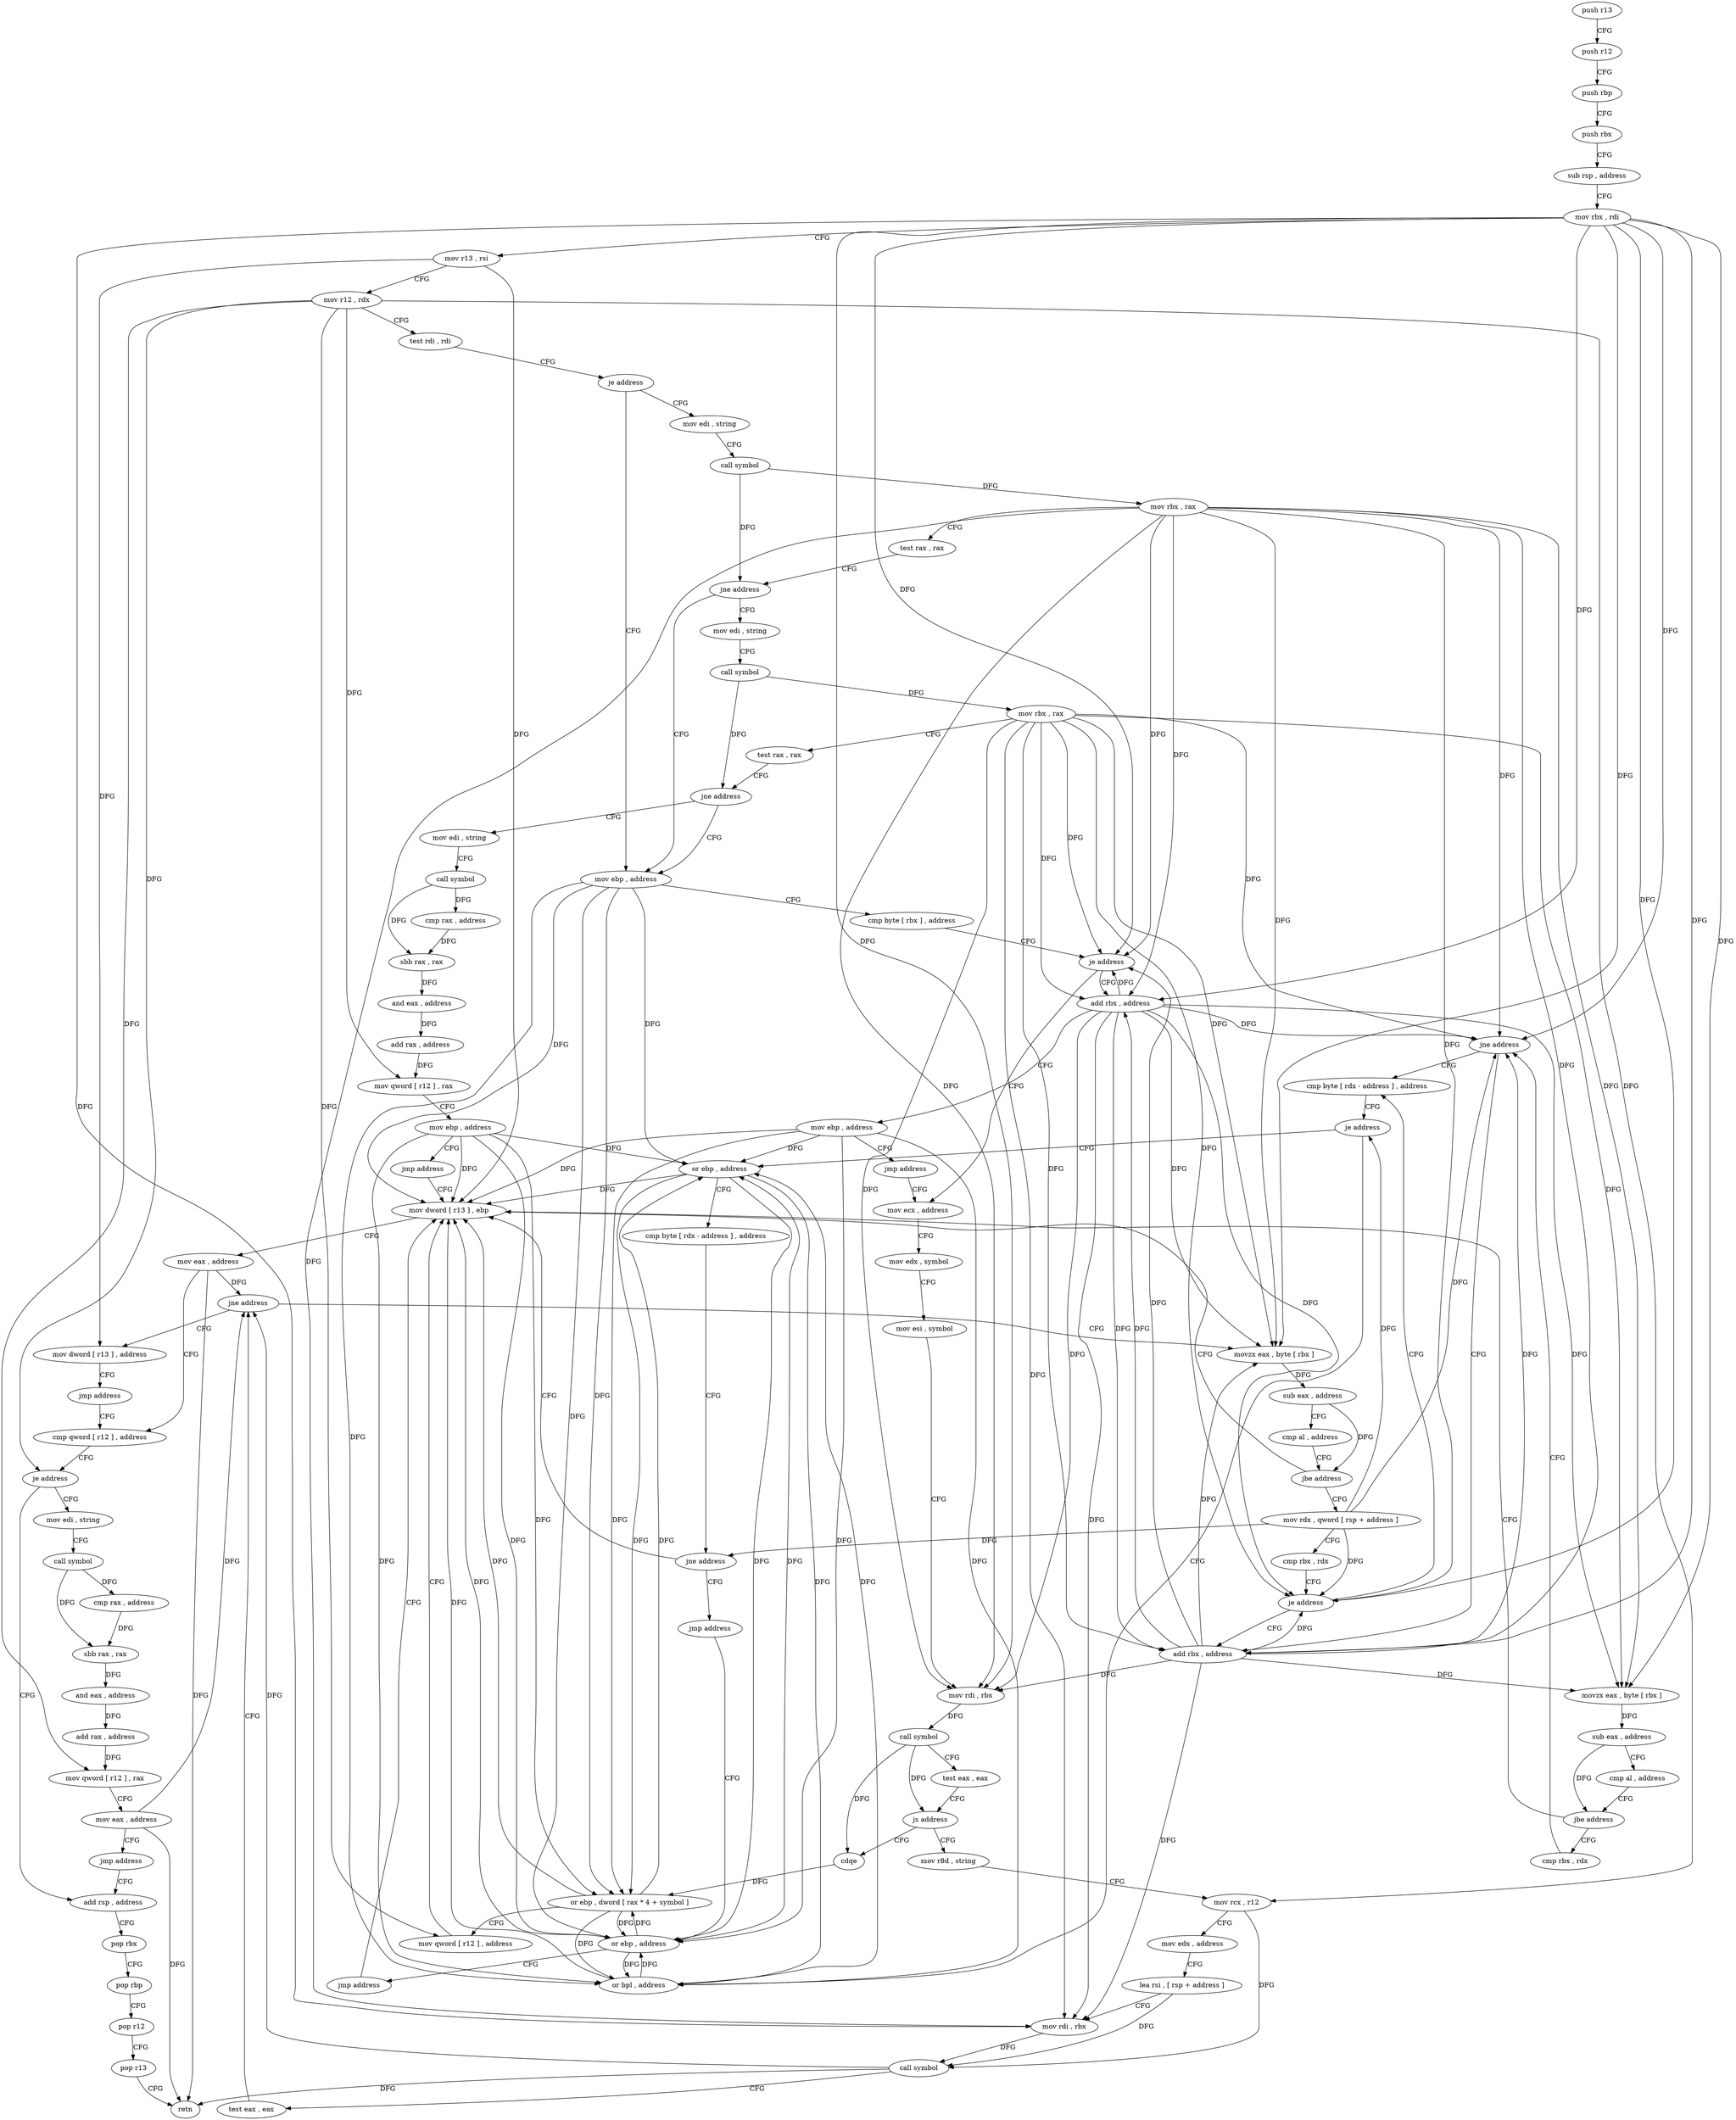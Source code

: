 digraph "func" {
"4222289" [label = "push r13" ]
"4222291" [label = "push r12" ]
"4222293" [label = "push rbp" ]
"4222294" [label = "push rbx" ]
"4222295" [label = "sub rsp , address" ]
"4222299" [label = "mov rbx , rdi" ]
"4222302" [label = "mov r13 , rsi" ]
"4222305" [label = "mov r12 , rdx" ]
"4222308" [label = "test rdi , rdi" ]
"4222311" [label = "je address" ]
"4222406" [label = "mov edi , string" ]
"4222313" [label = "mov ebp , address" ]
"4222411" [label = "call symbol" ]
"4222416" [label = "mov rbx , rax" ]
"4222419" [label = "test rax , rax" ]
"4222422" [label = "jne address" ]
"4222424" [label = "mov edi , string" ]
"4222318" [label = "cmp byte [ rbx ] , address" ]
"4222321" [label = "je address" ]
"4222485" [label = "add rbx , address" ]
"4222327" [label = "mov ecx , address" ]
"4222429" [label = "call symbol" ]
"4222434" [label = "mov rbx , rax" ]
"4222437" [label = "test rax , rax" ]
"4222440" [label = "jne address" ]
"4222446" [label = "mov edi , string" ]
"4222489" [label = "mov ebp , address" ]
"4222494" [label = "jmp address" ]
"4222332" [label = "mov edx , symbol" ]
"4222337" [label = "mov esi , symbol" ]
"4222342" [label = "mov rdi , rbx" ]
"4222345" [label = "call symbol" ]
"4222350" [label = "test eax , eax" ]
"4222352" [label = "js address" ]
"4222499" [label = "mov r8d , string" ]
"4222358" [label = "cdqe" ]
"4222451" [label = "call symbol" ]
"4222456" [label = "cmp rax , address" ]
"4222460" [label = "sbb rax , rax" ]
"4222463" [label = "and eax , address" ]
"4222468" [label = "add rax , address" ]
"4222474" [label = "mov qword [ r12 ] , rax" ]
"4222478" [label = "mov ebp , address" ]
"4222483" [label = "jmp address" ]
"4222375" [label = "mov dword [ r13 ] , ebp" ]
"4222505" [label = "mov rcx , r12" ]
"4222508" [label = "mov edx , address" ]
"4222513" [label = "lea rsi , [ rsp + address ]" ]
"4222518" [label = "mov rdi , rbx" ]
"4222521" [label = "call symbol" ]
"4222526" [label = "test eax , eax" ]
"4222528" [label = "jne address" ]
"4222595" [label = "mov dword [ r13 ] , address" ]
"4222530" [label = "movzx eax , byte [ rbx ]" ]
"4222360" [label = "or ebp , dword [ rax * 4 + symbol ]" ]
"4222367" [label = "mov qword [ r12 ] , address" ]
"4222379" [label = "mov eax , address" ]
"4222384" [label = "cmp qword [ r12 ] , address" ]
"4222603" [label = "jmp address" ]
"4222533" [label = "sub eax , address" ]
"4222536" [label = "cmp al , address" ]
"4222538" [label = "jbe address" ]
"4222544" [label = "mov rdx , qword [ rsp + address ]" ]
"4222626" [label = "mov edi , string" ]
"4222631" [label = "call symbol" ]
"4222636" [label = "cmp rax , address" ]
"4222640" [label = "sbb rax , rax" ]
"4222643" [label = "and eax , address" ]
"4222648" [label = "add rax , address" ]
"4222654" [label = "mov qword [ r12 ] , rax" ]
"4222658" [label = "mov eax , address" ]
"4222663" [label = "jmp address" ]
"4222395" [label = "add rsp , address" ]
"4222399" [label = "pop rbx" ]
"4222400" [label = "pop rbp" ]
"4222401" [label = "pop r12" ]
"4222403" [label = "pop r13" ]
"4222405" [label = "retn" ]
"4222389" [label = "je address" ]
"4222549" [label = "cmp rbx , rdx" ]
"4222552" [label = "je address" ]
"4222577" [label = "cmp byte [ rdx - address ] , address" ]
"4222554" [label = "add rbx , address" ]
"4222581" [label = "je address" ]
"4222608" [label = "or ebp , address" ]
"4222583" [label = "or bpl , address" ]
"4222558" [label = "movzx eax , byte [ rbx ]" ]
"4222561" [label = "sub eax , address" ]
"4222564" [label = "cmp al , address" ]
"4222566" [label = "jbe address" ]
"4222572" [label = "cmp rbx , rdx" ]
"4222614" [label = "cmp byte [ rdx - address ] , address" ]
"4222618" [label = "jne address" ]
"4222624" [label = "jmp address" ]
"4222587" [label = "or ebp , address" ]
"4222575" [label = "jne address" ]
"4222590" [label = "jmp address" ]
"4222289" -> "4222291" [ label = "CFG" ]
"4222291" -> "4222293" [ label = "CFG" ]
"4222293" -> "4222294" [ label = "CFG" ]
"4222294" -> "4222295" [ label = "CFG" ]
"4222295" -> "4222299" [ label = "CFG" ]
"4222299" -> "4222302" [ label = "CFG" ]
"4222299" -> "4222321" [ label = "DFG" ]
"4222299" -> "4222485" [ label = "DFG" ]
"4222299" -> "4222342" [ label = "DFG" ]
"4222299" -> "4222518" [ label = "DFG" ]
"4222299" -> "4222530" [ label = "DFG" ]
"4222299" -> "4222552" [ label = "DFG" ]
"4222299" -> "4222554" [ label = "DFG" ]
"4222299" -> "4222558" [ label = "DFG" ]
"4222299" -> "4222575" [ label = "DFG" ]
"4222302" -> "4222305" [ label = "CFG" ]
"4222302" -> "4222375" [ label = "DFG" ]
"4222302" -> "4222595" [ label = "DFG" ]
"4222305" -> "4222308" [ label = "CFG" ]
"4222305" -> "4222474" [ label = "DFG" ]
"4222305" -> "4222505" [ label = "DFG" ]
"4222305" -> "4222367" [ label = "DFG" ]
"4222305" -> "4222389" [ label = "DFG" ]
"4222305" -> "4222654" [ label = "DFG" ]
"4222308" -> "4222311" [ label = "CFG" ]
"4222311" -> "4222406" [ label = "CFG" ]
"4222311" -> "4222313" [ label = "CFG" ]
"4222406" -> "4222411" [ label = "CFG" ]
"4222313" -> "4222318" [ label = "CFG" ]
"4222313" -> "4222360" [ label = "DFG" ]
"4222313" -> "4222375" [ label = "DFG" ]
"4222313" -> "4222608" [ label = "DFG" ]
"4222313" -> "4222583" [ label = "DFG" ]
"4222313" -> "4222587" [ label = "DFG" ]
"4222411" -> "4222416" [ label = "DFG" ]
"4222411" -> "4222422" [ label = "DFG" ]
"4222416" -> "4222419" [ label = "CFG" ]
"4222416" -> "4222321" [ label = "DFG" ]
"4222416" -> "4222485" [ label = "DFG" ]
"4222416" -> "4222342" [ label = "DFG" ]
"4222416" -> "4222518" [ label = "DFG" ]
"4222416" -> "4222530" [ label = "DFG" ]
"4222416" -> "4222552" [ label = "DFG" ]
"4222416" -> "4222554" [ label = "DFG" ]
"4222416" -> "4222558" [ label = "DFG" ]
"4222416" -> "4222575" [ label = "DFG" ]
"4222419" -> "4222422" [ label = "CFG" ]
"4222422" -> "4222313" [ label = "CFG" ]
"4222422" -> "4222424" [ label = "CFG" ]
"4222424" -> "4222429" [ label = "CFG" ]
"4222318" -> "4222321" [ label = "CFG" ]
"4222321" -> "4222485" [ label = "CFG" ]
"4222321" -> "4222327" [ label = "CFG" ]
"4222485" -> "4222489" [ label = "CFG" ]
"4222485" -> "4222321" [ label = "DFG" ]
"4222485" -> "4222342" [ label = "DFG" ]
"4222485" -> "4222518" [ label = "DFG" ]
"4222485" -> "4222530" [ label = "DFG" ]
"4222485" -> "4222552" [ label = "DFG" ]
"4222485" -> "4222554" [ label = "DFG" ]
"4222485" -> "4222558" [ label = "DFG" ]
"4222485" -> "4222575" [ label = "DFG" ]
"4222327" -> "4222332" [ label = "CFG" ]
"4222429" -> "4222434" [ label = "DFG" ]
"4222429" -> "4222440" [ label = "DFG" ]
"4222434" -> "4222437" [ label = "CFG" ]
"4222434" -> "4222321" [ label = "DFG" ]
"4222434" -> "4222485" [ label = "DFG" ]
"4222434" -> "4222342" [ label = "DFG" ]
"4222434" -> "4222518" [ label = "DFG" ]
"4222434" -> "4222530" [ label = "DFG" ]
"4222434" -> "4222552" [ label = "DFG" ]
"4222434" -> "4222554" [ label = "DFG" ]
"4222434" -> "4222558" [ label = "DFG" ]
"4222434" -> "4222575" [ label = "DFG" ]
"4222437" -> "4222440" [ label = "CFG" ]
"4222440" -> "4222313" [ label = "CFG" ]
"4222440" -> "4222446" [ label = "CFG" ]
"4222446" -> "4222451" [ label = "CFG" ]
"4222489" -> "4222494" [ label = "CFG" ]
"4222489" -> "4222360" [ label = "DFG" ]
"4222489" -> "4222375" [ label = "DFG" ]
"4222489" -> "4222608" [ label = "DFG" ]
"4222489" -> "4222583" [ label = "DFG" ]
"4222489" -> "4222587" [ label = "DFG" ]
"4222494" -> "4222327" [ label = "CFG" ]
"4222332" -> "4222337" [ label = "CFG" ]
"4222337" -> "4222342" [ label = "CFG" ]
"4222342" -> "4222345" [ label = "DFG" ]
"4222345" -> "4222350" [ label = "CFG" ]
"4222345" -> "4222352" [ label = "DFG" ]
"4222345" -> "4222358" [ label = "DFG" ]
"4222350" -> "4222352" [ label = "CFG" ]
"4222352" -> "4222499" [ label = "CFG" ]
"4222352" -> "4222358" [ label = "CFG" ]
"4222499" -> "4222505" [ label = "CFG" ]
"4222358" -> "4222360" [ label = "DFG" ]
"4222451" -> "4222456" [ label = "DFG" ]
"4222451" -> "4222460" [ label = "DFG" ]
"4222456" -> "4222460" [ label = "DFG" ]
"4222460" -> "4222463" [ label = "DFG" ]
"4222463" -> "4222468" [ label = "DFG" ]
"4222468" -> "4222474" [ label = "DFG" ]
"4222474" -> "4222478" [ label = "CFG" ]
"4222478" -> "4222483" [ label = "CFG" ]
"4222478" -> "4222360" [ label = "DFG" ]
"4222478" -> "4222375" [ label = "DFG" ]
"4222478" -> "4222608" [ label = "DFG" ]
"4222478" -> "4222583" [ label = "DFG" ]
"4222478" -> "4222587" [ label = "DFG" ]
"4222483" -> "4222375" [ label = "CFG" ]
"4222375" -> "4222379" [ label = "CFG" ]
"4222505" -> "4222508" [ label = "CFG" ]
"4222505" -> "4222521" [ label = "DFG" ]
"4222508" -> "4222513" [ label = "CFG" ]
"4222513" -> "4222518" [ label = "CFG" ]
"4222513" -> "4222521" [ label = "DFG" ]
"4222518" -> "4222521" [ label = "DFG" ]
"4222521" -> "4222526" [ label = "CFG" ]
"4222521" -> "4222528" [ label = "DFG" ]
"4222521" -> "4222405" [ label = "DFG" ]
"4222526" -> "4222528" [ label = "CFG" ]
"4222528" -> "4222595" [ label = "CFG" ]
"4222528" -> "4222530" [ label = "CFG" ]
"4222595" -> "4222603" [ label = "CFG" ]
"4222530" -> "4222533" [ label = "DFG" ]
"4222360" -> "4222367" [ label = "CFG" ]
"4222360" -> "4222375" [ label = "DFG" ]
"4222360" -> "4222608" [ label = "DFG" ]
"4222360" -> "4222583" [ label = "DFG" ]
"4222360" -> "4222587" [ label = "DFG" ]
"4222367" -> "4222375" [ label = "CFG" ]
"4222379" -> "4222384" [ label = "CFG" ]
"4222379" -> "4222528" [ label = "DFG" ]
"4222379" -> "4222405" [ label = "DFG" ]
"4222384" -> "4222389" [ label = "CFG" ]
"4222603" -> "4222384" [ label = "CFG" ]
"4222533" -> "4222536" [ label = "CFG" ]
"4222533" -> "4222538" [ label = "DFG" ]
"4222536" -> "4222538" [ label = "CFG" ]
"4222538" -> "4222375" [ label = "CFG" ]
"4222538" -> "4222544" [ label = "CFG" ]
"4222544" -> "4222549" [ label = "CFG" ]
"4222544" -> "4222552" [ label = "DFG" ]
"4222544" -> "4222581" [ label = "DFG" ]
"4222544" -> "4222618" [ label = "DFG" ]
"4222544" -> "4222575" [ label = "DFG" ]
"4222626" -> "4222631" [ label = "CFG" ]
"4222631" -> "4222636" [ label = "DFG" ]
"4222631" -> "4222640" [ label = "DFG" ]
"4222636" -> "4222640" [ label = "DFG" ]
"4222640" -> "4222643" [ label = "DFG" ]
"4222643" -> "4222648" [ label = "DFG" ]
"4222648" -> "4222654" [ label = "DFG" ]
"4222654" -> "4222658" [ label = "CFG" ]
"4222658" -> "4222663" [ label = "CFG" ]
"4222658" -> "4222528" [ label = "DFG" ]
"4222658" -> "4222405" [ label = "DFG" ]
"4222663" -> "4222395" [ label = "CFG" ]
"4222395" -> "4222399" [ label = "CFG" ]
"4222399" -> "4222400" [ label = "CFG" ]
"4222400" -> "4222401" [ label = "CFG" ]
"4222401" -> "4222403" [ label = "CFG" ]
"4222403" -> "4222405" [ label = "CFG" ]
"4222389" -> "4222626" [ label = "CFG" ]
"4222389" -> "4222395" [ label = "CFG" ]
"4222549" -> "4222552" [ label = "CFG" ]
"4222552" -> "4222577" [ label = "CFG" ]
"4222552" -> "4222554" [ label = "CFG" ]
"4222577" -> "4222581" [ label = "CFG" ]
"4222554" -> "4222558" [ label = "DFG" ]
"4222554" -> "4222321" [ label = "DFG" ]
"4222554" -> "4222485" [ label = "DFG" ]
"4222554" -> "4222342" [ label = "DFG" ]
"4222554" -> "4222518" [ label = "DFG" ]
"4222554" -> "4222530" [ label = "DFG" ]
"4222554" -> "4222552" [ label = "DFG" ]
"4222554" -> "4222575" [ label = "DFG" ]
"4222581" -> "4222608" [ label = "CFG" ]
"4222581" -> "4222583" [ label = "CFG" ]
"4222608" -> "4222614" [ label = "CFG" ]
"4222608" -> "4222375" [ label = "DFG" ]
"4222608" -> "4222360" [ label = "DFG" ]
"4222608" -> "4222583" [ label = "DFG" ]
"4222608" -> "4222587" [ label = "DFG" ]
"4222583" -> "4222587" [ label = "DFG" ]
"4222583" -> "4222375" [ label = "DFG" ]
"4222583" -> "4222608" [ label = "DFG" ]
"4222558" -> "4222561" [ label = "DFG" ]
"4222561" -> "4222564" [ label = "CFG" ]
"4222561" -> "4222566" [ label = "DFG" ]
"4222564" -> "4222566" [ label = "CFG" ]
"4222566" -> "4222375" [ label = "CFG" ]
"4222566" -> "4222572" [ label = "CFG" ]
"4222572" -> "4222575" [ label = "CFG" ]
"4222614" -> "4222618" [ label = "CFG" ]
"4222618" -> "4222375" [ label = "CFG" ]
"4222618" -> "4222624" [ label = "CFG" ]
"4222624" -> "4222587" [ label = "CFG" ]
"4222587" -> "4222590" [ label = "CFG" ]
"4222587" -> "4222375" [ label = "DFG" ]
"4222587" -> "4222608" [ label = "DFG" ]
"4222587" -> "4222583" [ label = "DFG" ]
"4222587" -> "4222360" [ label = "DFG" ]
"4222575" -> "4222554" [ label = "CFG" ]
"4222575" -> "4222577" [ label = "CFG" ]
"4222590" -> "4222375" [ label = "CFG" ]
}
